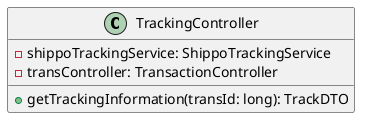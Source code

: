 @startuml

  class TrackingController {
    - shippoTrackingService: ShippoTrackingService
    - transController: TransactionController
    + getTrackingInformation(transId: long): TrackDTO
  }

@enduml
